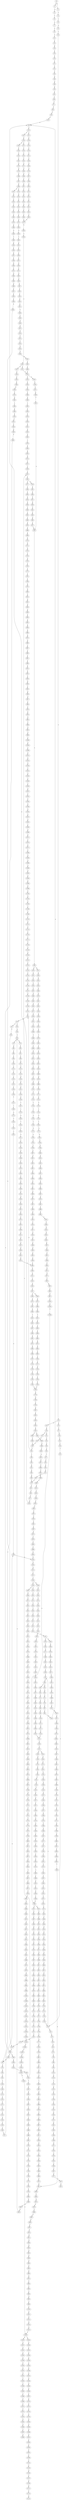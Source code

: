 strict digraph  {
	S0 -> S1 [ label = A ];
	S0 -> S2 [ label = G ];
	S1 -> S3 [ label = A ];
	S2 -> S4 [ label = T ];
	S3 -> S5 [ label = C ];
	S4 -> S6 [ label = C ];
	S5 -> S7 [ label = A ];
	S6 -> S8 [ label = A ];
	S7 -> S9 [ label = C ];
	S8 -> S10 [ label = C ];
	S9 -> S11 [ label = A ];
	S10 -> S12 [ label = C ];
	S11 -> S13 [ label = C ];
	S12 -> S14 [ label = C ];
	S12 -> S15 [ label = G ];
	S13 -> S16 [ label = G ];
	S14 -> S17 [ label = T ];
	S15 -> S18 [ label = A ];
	S16 -> S19 [ label = C ];
	S17 -> S20 [ label = G ];
	S18 -> S21 [ label = A ];
	S18 -> S22 [ label = G ];
	S19 -> S23 [ label = T ];
	S20 -> S24 [ label = T ];
	S21 -> S25 [ label = T ];
	S22 -> S26 [ label = T ];
	S23 -> S27 [ label = C ];
	S24 -> S28 [ label = C ];
	S25 -> S29 [ label = C ];
	S26 -> S30 [ label = C ];
	S27 -> S31 [ label = C ];
	S28 -> S32 [ label = C ];
	S29 -> S33 [ label = C ];
	S30 -> S34 [ label = C ];
	S31 -> S35 [ label = T ];
	S32 -> S36 [ label = T ];
	S33 -> S37 [ label = T ];
	S34 -> S38 [ label = A ];
	S34 -> S39 [ label = T ];
	S35 -> S40 [ label = A ];
	S36 -> S41 [ label = A ];
	S36 -> S42 [ label = T ];
	S37 -> S43 [ label = C ];
	S38 -> S44 [ label = G ];
	S39 -> S45 [ label = C ];
	S40 -> S46 [ label = G ];
	S41 -> S47 [ label = C ];
	S42 -> S48 [ label = G ];
	S43 -> S49 [ label = G ];
	S44 -> S50 [ label = T ];
	S44 -> S51 [ label = C ];
	S45 -> S52 [ label = G ];
	S46 -> S53 [ label = A ];
	S47 -> S54 [ label = T ];
	S48 -> S55 [ label = A ];
	S48 -> S56 [ label = T ];
	S49 -> S57 [ label = A ];
	S50 -> S58 [ label = A ];
	S51 -> S59 [ label = T ];
	S52 -> S60 [ label = A ];
	S53 -> S61 [ label = A ];
	S54 -> S62 [ label = A ];
	S55 -> S63 [ label = A ];
	S56 -> S64 [ label = A ];
	S57 -> S65 [ label = A ];
	S58 -> S66 [ label = G ];
	S59 -> S67 [ label = T ];
	S60 -> S68 [ label = A ];
	S61 -> S69 [ label = C ];
	S62 -> S70 [ label = C ];
	S63 -> S71 [ label = C ];
	S64 -> S72 [ label = G ];
	S65 -> S73 [ label = C ];
	S66 -> S74 [ label = G ];
	S66 -> S75 [ label = C ];
	S67 -> S76 [ label = C ];
	S68 -> S73 [ label = C ];
	S69 -> S77 [ label = T ];
	S70 -> S78 [ label = C ];
	S71 -> S79 [ label = T ];
	S72 -> S80 [ label = G ];
	S73 -> S81 [ label = T ];
	S74 -> S82 [ label = G ];
	S75 -> S83 [ label = T ];
	S76 -> S84 [ label = A ];
	S77 -> S85 [ label = T ];
	S78 -> S86 [ label = A ];
	S79 -> S87 [ label = T ];
	S80 -> S88 [ label = A ];
	S81 -> S89 [ label = T ];
	S82 -> S90 [ label = T ];
	S83 -> S91 [ label = C ];
	S84 -> S92 [ label = C ];
	S85 -> S93 [ label = C ];
	S86 -> S94 [ label = G ];
	S87 -> S95 [ label = C ];
	S88 -> S96 [ label = G ];
	S89 -> S97 [ label = C ];
	S90 -> S98 [ label = C ];
	S91 -> S99 [ label = C ];
	S92 -> S100 [ label = G ];
	S93 -> S101 [ label = A ];
	S94 -> S102 [ label = G ];
	S95 -> S103 [ label = A ];
	S96 -> S104 [ label = A ];
	S97 -> S105 [ label = A ];
	S98 -> S106 [ label = A ];
	S99 -> S107 [ label = A ];
	S100 -> S108 [ label = C ];
	S101 -> S109 [ label = A ];
	S102 -> S110 [ label = A ];
	S103 -> S109 [ label = A ];
	S104 -> S111 [ label = G ];
	S105 -> S109 [ label = A ];
	S106 -> S112 [ label = C ];
	S107 -> S113 [ label = C ];
	S108 -> S114 [ label = C ];
	S109 -> S115 [ label = C ];
	S110 -> S116 [ label = G ];
	S111 -> S117 [ label = G ];
	S112 -> S118 [ label = T ];
	S113 -> S119 [ label = C ];
	S114 -> S120 [ label = C ];
	S115 -> S121 [ label = C ];
	S115 -> S122 [ label = T ];
	S116 -> S123 [ label = A ];
	S117 -> S124 [ label = T ];
	S118 -> S125 [ label = C ];
	S119 -> S126 [ label = G ];
	S120 -> S127 [ label = T ];
	S121 -> S128 [ label = G ];
	S122 -> S129 [ label = G ];
	S123 -> S130 [ label = G ];
	S124 -> S131 [ label = C ];
	S125 -> S132 [ label = G ];
	S126 -> S133 [ label = G ];
	S127 -> S134 [ label = T ];
	S128 -> S135 [ label = G ];
	S129 -> S136 [ label = G ];
	S129 -> S137 [ label = C ];
	S130 -> S138 [ label = T ];
	S131 -> S139 [ label = C ];
	S132 -> S140 [ label = C ];
	S133 -> S141 [ label = A ];
	S134 -> S142 [ label = C ];
	S135 -> S143 [ label = C ];
	S136 -> S144 [ label = C ];
	S137 -> S145 [ label = C ];
	S138 -> S146 [ label = C ];
	S139 -> S147 [ label = C ];
	S140 -> S148 [ label = T ];
	S141 -> S149 [ label = C ];
	S142 -> S150 [ label = A ];
	S143 -> S151 [ label = C ];
	S144 -> S152 [ label = C ];
	S145 -> S153 [ label = C ];
	S146 -> S154 [ label = A ];
	S147 -> S155 [ label = A ];
	S147 -> S156 [ label = G ];
	S148 -> S157 [ label = T ];
	S149 -> S158 [ label = G ];
	S150 -> S159 [ label = T ];
	S151 -> S160 [ label = C ];
	S152 -> S161 [ label = C ];
	S153 -> S162 [ label = T ];
	S154 -> S163 [ label = G ];
	S155 -> S164 [ label = G ];
	S156 -> S165 [ label = G ];
	S157 -> S166 [ label = C ];
	S158 -> S167 [ label = T ];
	S159 -> S168 [ label = C ];
	S160 -> S169 [ label = A ];
	S161 -> S170 [ label = A ];
	S162 -> S171 [ label = A ];
	S163 -> S172 [ label = G ];
	S164 -> S173 [ label = A ];
	S165 -> S174 [ label = A ];
	S166 -> S175 [ label = A ];
	S167 -> S176 [ label = C ];
	S168 -> S177 [ label = C ];
	S169 -> S178 [ label = G ];
	S170 -> S179 [ label = G ];
	S171 -> S180 [ label = G ];
	S172 -> S181 [ label = A ];
	S173 -> S182 [ label = G ];
	S174 -> S183 [ label = G ];
	S175 -> S184 [ label = T ];
	S176 -> S185 [ label = G ];
	S177 -> S186 [ label = A ];
	S178 -> S187 [ label = T ];
	S179 -> S188 [ label = G ];
	S180 -> S189 [ label = G ];
	S181 -> S190 [ label = C ];
	S182 -> S191 [ label = C ];
	S183 -> S192 [ label = G ];
	S184 -> S193 [ label = C ];
	S185 -> S194 [ label = T ];
	S186 -> S195 [ label = G ];
	S187 -> S196 [ label = T ];
	S188 -> S197 [ label = T ];
	S189 -> S198 [ label = T ];
	S190 -> S199 [ label = C ];
	S191 -> S200 [ label = C ];
	S192 -> S201 [ label = C ];
	S193 -> S202 [ label = C ];
	S194 -> S203 [ label = G ];
	S195 -> S204 [ label = A ];
	S196 -> S205 [ label = G ];
	S197 -> S206 [ label = G ];
	S198 -> S207 [ label = G ];
	S199 -> S208 [ label = A ];
	S200 -> S209 [ label = A ];
	S201 -> S210 [ label = G ];
	S202 -> S186 [ label = A ];
	S203 -> S211 [ label = A ];
	S204 -> S212 [ label = A ];
	S205 -> S213 [ label = T ];
	S206 -> S214 [ label = C ];
	S206 -> S215 [ label = G ];
	S207 -> S216 [ label = T ];
	S208 -> S217 [ label = G ];
	S209 -> S218 [ label = C ];
	S210 -> S219 [ label = T ];
	S211 -> S220 [ label = C ];
	S212 -> S221 [ label = C ];
	S213 -> S222 [ label = G ];
	S214 -> S223 [ label = G ];
	S215 -> S224 [ label = G ];
	S216 -> S225 [ label = G ];
	S217 -> S226 [ label = T ];
	S218 -> S227 [ label = G ];
	S219 -> S228 [ label = G ];
	S220 -> S229 [ label = C ];
	S221 -> S230 [ label = C ];
	S222 -> S231 [ label = C ];
	S223 -> S232 [ label = C ];
	S224 -> S233 [ label = C ];
	S225 -> S234 [ label = C ];
	S226 -> S235 [ label = C ];
	S227 -> S236 [ label = G ];
	S228 -> S237 [ label = G ];
	S229 -> S238 [ label = G ];
	S230 -> S239 [ label = A ];
	S230 -> S240 [ label = G ];
	S231 -> S241 [ label = G ];
	S232 -> S242 [ label = G ];
	S233 -> S243 [ label = T ];
	S234 -> S244 [ label = G ];
	S235 -> S245 [ label = T ];
	S236 -> S246 [ label = T ];
	S237 -> S247 [ label = T ];
	S238 -> S248 [ label = G ];
	S239 -> S249 [ label = G ];
	S239 -> S250 [ label = C ];
	S240 -> S251 [ label = G ];
	S241 -> S252 [ label = T ];
	S242 -> S253 [ label = T ];
	S243 -> S254 [ label = T ];
	S244 -> S255 [ label = T ];
	S245 -> S256 [ label = C ];
	S246 -> S257 [ label = T ];
	S247 -> S258 [ label = A ];
	S248 -> S259 [ label = T ];
	S249 -> S260 [ label = A ];
	S250 -> S261 [ label = C ];
	S251 -> S262 [ label = A ];
	S252 -> S263 [ label = C ];
	S253 -> S264 [ label = C ];
	S254 -> S265 [ label = C ];
	S255 -> S266 [ label = C ];
	S256 -> S267 [ label = T ];
	S257 -> S268 [ label = A ];
	S258 -> S269 [ label = T ];
	S259 -> S270 [ label = C ];
	S260 -> S271 [ label = C ];
	S261 -> S272 [ label = A ];
	S262 -> S273 [ label = C ];
	S263 -> S274 [ label = G ];
	S264 -> S275 [ label = G ];
	S265 -> S276 [ label = G ];
	S266 -> S274 [ label = G ];
	S267 -> S277 [ label = G ];
	S268 -> S278 [ label = C ];
	S269 -> S279 [ label = G ];
	S270 -> S280 [ label = G ];
	S271 -> S281 [ label = T ];
	S272 -> S282 [ label = C ];
	S273 -> S283 [ label = G ];
	S274 -> S284 [ label = A ];
	S275 -> S285 [ label = T ];
	S276 -> S286 [ label = A ];
	S277 -> S287 [ label = T ];
	S278 -> S288 [ label = T ];
	S279 -> S289 [ label = A ];
	S280 -> S290 [ label = C ];
	S281 -> S291 [ label = C ];
	S282 -> S292 [ label = C ];
	S283 -> S293 [ label = C ];
	S284 -> S294 [ label = A ];
	S285 -> S295 [ label = G ];
	S286 -> S296 [ label = A ];
	S287 -> S297 [ label = A ];
	S288 -> S298 [ label = G ];
	S289 -> S299 [ label = G ];
	S290 -> S300 [ label = G ];
	S291 -> S301 [ label = C ];
	S292 -> S302 [ label = C ];
	S293 -> S303 [ label = C ];
	S294 -> S304 [ label = C ];
	S295 -> S305 [ label = C ];
	S296 -> S306 [ label = C ];
	S298 -> S307 [ label = C ];
	S299 -> S308 [ label = C ];
	S300 -> S309 [ label = T ];
	S301 -> S310 [ label = C ];
	S302 -> S311 [ label = C ];
	S303 -> S312 [ label = C ];
	S304 -> S313 [ label = C ];
	S304 -> S314 [ label = A ];
	S305 -> S315 [ label = A ];
	S306 -> S316 [ label = A ];
	S307 -> S317 [ label = A ];
	S308 -> S318 [ label = G ];
	S309 -> S319 [ label = A ];
	S310 -> S320 [ label = A ];
	S311 -> S321 [ label = T ];
	S312 -> S322 [ label = A ];
	S313 -> S323 [ label = T ];
	S314 -> S324 [ label = C ];
	S315 -> S325 [ label = T ];
	S316 -> S326 [ label = C ];
	S317 -> S327 [ label = G ];
	S318 -> S328 [ label = G ];
	S319 -> S329 [ label = G ];
	S320 -> S330 [ label = T ];
	S321 -> S331 [ label = T ];
	S322 -> S332 [ label = T ];
	S323 -> S333 [ label = T ];
	S323 -> S334 [ label = G ];
	S324 -> S335 [ label = C ];
	S325 -> S336 [ label = C ];
	S326 -> S337 [ label = G ];
	S327 -> S338 [ label = A ];
	S328 -> S339 [ label = T ];
	S329 -> S340 [ label = C ];
	S330 -> S341 [ label = C ];
	S331 -> S342 [ label = C ];
	S332 -> S343 [ label = C ];
	S333 -> S344 [ label = C ];
	S334 -> S345 [ label = T ];
	S335 -> S346 [ label = C ];
	S336 -> S347 [ label = C ];
	S337 -> S348 [ label = C ];
	S338 -> S349 [ label = C ];
	S339 -> S350 [ label = C ];
	S340 -> S351 [ label = C ];
	S341 -> S352 [ label = T ];
	S342 -> S353 [ label = C ];
	S342 -> S354 [ label = G ];
	S343 -> S355 [ label = G ];
	S344 -> S356 [ label = G ];
	S345 -> S357 [ label = C ];
	S346 -> S358 [ label = G ];
	S347 -> S359 [ label = G ];
	S348 -> S360 [ label = G ];
	S349 -> S361 [ label = G ];
	S350 -> S362 [ label = G ];
	S351 -> S363 [ label = G ];
	S352 -> S364 [ label = G ];
	S353 -> S365 [ label = T ];
	S354 -> S366 [ label = A ];
	S355 -> S367 [ label = T ];
	S356 -> S368 [ label = T ];
	S357 -> S369 [ label = G ];
	S358 -> S370 [ label = T ];
	S359 -> S371 [ label = C ];
	S360 -> S372 [ label = C ];
	S361 -> S373 [ label = G ];
	S362 -> S374 [ label = C ];
	S363 -> S375 [ label = C ];
	S364 -> S376 [ label = C ];
	S365 -> S377 [ label = G ];
	S366 -> S378 [ label = T ];
	S367 -> S379 [ label = C ];
	S368 -> S380 [ label = A ];
	S369 -> S381 [ label = C ];
	S370 -> S382 [ label = A ];
	S371 -> S383 [ label = A ];
	S372 -> S384 [ label = A ];
	S373 -> S385 [ label = A ];
	S374 -> S386 [ label = A ];
	S375 -> S387 [ label = T ];
	S376 -> S388 [ label = C ];
	S377 -> S389 [ label = T ];
	S378 -> S390 [ label = C ];
	S379 -> S391 [ label = C ];
	S380 -> S392 [ label = C ];
	S381 -> S393 [ label = G ];
	S382 -> S394 [ label = C ];
	S383 -> S395 [ label = C ];
	S384 -> S396 [ label = C ];
	S385 -> S397 [ label = C ];
	S386 -> S398 [ label = C ];
	S387 -> S399 [ label = G ];
	S388 -> S400 [ label = A ];
	S389 -> S401 [ label = C ];
	S390 -> S402 [ label = G ];
	S391 -> S403 [ label = T ];
	S392 -> S404 [ label = T ];
	S393 -> S405 [ label = C ];
	S394 -> S406 [ label = G ];
	S395 -> S407 [ label = G ];
	S396 -> S408 [ label = G ];
	S397 -> S409 [ label = A ];
	S398 -> S410 [ label = G ];
	S399 -> S411 [ label = G ];
	S400 -> S412 [ label = G ];
	S401 -> S413 [ label = C ];
	S402 -> S414 [ label = T ];
	S403 -> S415 [ label = C ];
	S404 -> S416 [ label = T ];
	S405 -> S417 [ label = G ];
	S405 -> S418 [ label = A ];
	S406 -> S419 [ label = T ];
	S407 -> S420 [ label = T ];
	S408 -> S421 [ label = T ];
	S409 -> S422 [ label = C ];
	S410 -> S423 [ label = C ];
	S411 -> S424 [ label = A ];
	S412 -> S425 [ label = T ];
	S413 -> S426 [ label = T ];
	S414 -> S427 [ label = T ];
	S415 -> S428 [ label = T ];
	S416 -> S429 [ label = C ];
	S417 -> S430 [ label = A ];
	S418 -> S431 [ label = A ];
	S419 -> S432 [ label = C ];
	S420 -> S433 [ label = C ];
	S421 -> S434 [ label = C ];
	S422 -> S435 [ label = A ];
	S423 -> S436 [ label = G ];
	S424 -> S437 [ label = A ];
	S425 -> S438 [ label = C ];
	S426 -> S42 [ label = T ];
	S427 -> S439 [ label = T ];
	S428 -> S440 [ label = T ];
	S429 -> S441 [ label = A ];
	S430 -> S442 [ label = G ];
	S431 -> S443 [ label = C ];
	S432 -> S444 [ label = C ];
	S433 -> S445 [ label = G ];
	S434 -> S446 [ label = C ];
	S435 -> S447 [ label = C ];
	S436 -> S448 [ label = C ];
	S437 -> S449 [ label = G ];
	S438 -> S450 [ label = G ];
	S439 -> S451 [ label = G ];
	S440 -> S452 [ label = C ];
	S441 -> S453 [ label = A ];
	S442 -> S454 [ label = C ];
	S443 -> S455 [ label = C ];
	S444 -> S456 [ label = A ];
	S445 -> S457 [ label = A ];
	S446 -> S458 [ label = A ];
	S447 -> S459 [ label = C ];
	S448 -> S460 [ label = G ];
	S449 -> S461 [ label = A ];
	S450 -> S462 [ label = T ];
	S451 -> S463 [ label = T ];
	S452 -> S464 [ label = T ];
	S453 -> S465 [ label = G ];
	S454 -> S466 [ label = A ];
	S455 -> S467 [ label = C ];
	S456 -> S468 [ label = G ];
	S457 -> S469 [ label = G ];
	S458 -> S470 [ label = G ];
	S459 -> S471 [ label = T ];
	S460 -> S472 [ label = C ];
	S460 -> S473 [ label = G ];
	S461 -> S474 [ label = A ];
	S462 -> S475 [ label = A ];
	S463 -> S476 [ label = A ];
	S464 -> S477 [ label = C ];
	S465 -> S478 [ label = C ];
	S466 -> S479 [ label = G ];
	S467 -> S480 [ label = G ];
	S468 -> S481 [ label = C ];
	S469 -> S482 [ label = C ];
	S470 -> S481 [ label = C ];
	S471 -> S483 [ label = C ];
	S472 -> S484 [ label = G ];
	S473 -> S485 [ label = C ];
	S474 -> S486 [ label = C ];
	S475 -> S487 [ label = A ];
	S476 -> S488 [ label = G ];
	S477 -> S489 [ label = G ];
	S478 -> S490 [ label = G ];
	S479 -> S491 [ label = T ];
	S480 -> S492 [ label = T ];
	S481 -> S493 [ label = T ];
	S481 -> S494 [ label = G ];
	S482 -> S495 [ label = G ];
	S483 -> S496 [ label = T ];
	S484 -> S497 [ label = T ];
	S485 -> S498 [ label = T ];
	S486 -> S499 [ label = G ];
	S487 -> S500 [ label = G ];
	S488 -> S501 [ label = G ];
	S489 -> S502 [ label = G ];
	S490 -> S503 [ label = A ];
	S491 -> S504 [ label = G ];
	S492 -> S505 [ label = A ];
	S493 -> S67 [ label = T ];
	S494 -> S506 [ label = A ];
	S495 -> S507 [ label = A ];
	S496 -> S508 [ label = A ];
	S497 -> S509 [ label = C ];
	S498 -> S510 [ label = G ];
	S499 -> S511 [ label = G ];
	S500 -> S512 [ label = A ];
	S501 -> S513 [ label = A ];
	S502 -> S514 [ label = A ];
	S503 -> S515 [ label = G ];
	S504 -> S516 [ label = C ];
	S505 -> S517 [ label = C ];
	S506 -> S518 [ label = G ];
	S507 -> S519 [ label = G ];
	S508 -> S520 [ label = G ];
	S509 -> S521 [ label = G ];
	S510 -> S522 [ label = G ];
	S511 -> S523 [ label = C ];
	S512 -> S524 [ label = C ];
	S513 -> S525 [ label = A ];
	S514 -> S526 [ label = G ];
	S515 -> S527 [ label = T ];
	S516 -> S528 [ label = A ];
	S517 -> S529 [ label = A ];
	S518 -> S530 [ label = T ];
	S519 -> S531 [ label = T ];
	S520 -> S532 [ label = A ];
	S521 -> S533 [ label = A ];
	S522 -> S534 [ label = A ];
	S523 -> S535 [ label = A ];
	S524 -> S536 [ label = G ];
	S525 -> S537 [ label = A ];
	S526 -> S538 [ label = A ];
	S527 -> S539 [ label = C ];
	S528 -> S540 [ label = A ];
	S529 -> S541 [ label = G ];
	S530 -> S542 [ label = C ];
	S531 -> S543 [ label = C ];
	S532 -> S544 [ label = A ];
	S533 -> S545 [ label = C ];
	S534 -> S546 [ label = A ];
	S535 -> S547 [ label = C ];
	S536 -> S548 [ label = G ];
	S537 -> S549 [ label = G ];
	S538 -> S550 [ label = G ];
	S539 -> S551 [ label = C ];
	S540 -> S552 [ label = C ];
	S541 -> S553 [ label = C ];
	S542 -> S551 [ label = C ];
	S542 -> S554 [ label = T ];
	S543 -> S555 [ label = G ];
	S544 -> S556 [ label = C ];
	S545 -> S557 [ label = G ];
	S546 -> S558 [ label = T ];
	S547 -> S559 [ label = C ];
	S547 -> S560 [ label = T ];
	S548 -> S561 [ label = C ];
	S549 -> S562 [ label = G ];
	S550 -> S563 [ label = G ];
	S551 -> S564 [ label = C ];
	S552 -> S565 [ label = A ];
	S553 -> S566 [ label = A ];
	S554 -> S567 [ label = C ];
	S555 -> S568 [ label = A ];
	S556 -> S569 [ label = G ];
	S557 -> S570 [ label = C ];
	S558 -> S571 [ label = G ];
	S559 -> S572 [ label = G ];
	S560 -> S573 [ label = G ];
	S561 -> S574 [ label = T ];
	S562 -> S575 [ label = T ];
	S563 -> S576 [ label = T ];
	S564 -> S577 [ label = T ];
	S564 -> S578 [ label = G ];
	S565 -> S579 [ label = G ];
	S566 -> S580 [ label = G ];
	S567 -> S581 [ label = G ];
	S568 -> S582 [ label = A ];
	S569 -> S583 [ label = A ];
	S570 -> S584 [ label = G ];
	S571 -> S585 [ label = G ];
	S572 -> S586 [ label = G ];
	S573 -> S587 [ label = G ];
	S574 -> S588 [ label = C ];
	S575 -> S589 [ label = C ];
	S576 -> S131 [ label = C ];
	S577 -> S590 [ label = C ];
	S578 -> S591 [ label = C ];
	S579 -> S592 [ label = C ];
	S580 -> S593 [ label = G ];
	S581 -> S594 [ label = T ];
	S582 -> S595 [ label = C ];
	S583 -> S596 [ label = G ];
	S584 -> S597 [ label = C ];
	S585 -> S598 [ label = G ];
	S586 -> S599 [ label = G ];
	S587 -> S600 [ label = G ];
	S588 -> S601 [ label = T ];
	S589 -> S602 [ label = C ];
	S590 -> S603 [ label = C ];
	S591 -> S604 [ label = C ];
	S592 -> S605 [ label = T ];
	S593 -> S606 [ label = T ];
	S594 -> S607 [ label = C ];
	S595 -> S608 [ label = C ];
	S596 -> S609 [ label = G ];
	S597 -> S610 [ label = C ];
	S598 -> S611 [ label = G ];
	S599 -> S612 [ label = A ];
	S600 -> S613 [ label = A ];
	S601 -> S614 [ label = C ];
	S602 -> S615 [ label = C ];
	S603 -> S616 [ label = G ];
	S604 -> S617 [ label = T ];
	S605 -> S618 [ label = A ];
	S606 -> S619 [ label = G ];
	S607 -> S620 [ label = T ];
	S608 -> S323 [ label = T ];
	S609 -> S621 [ label = T ];
	S610 -> S622 [ label = T ];
	S611 -> S623 [ label = T ];
	S612 -> S624 [ label = A ];
	S613 -> S625 [ label = A ];
	S614 -> S626 [ label = G ];
	S615 -> S627 [ label = G ];
	S616 -> S628 [ label = G ];
	S617 -> S629 [ label = G ];
	S618 -> S630 [ label = C ];
	S619 -> S631 [ label = C ];
	S620 -> S632 [ label = G ];
	S621 -> S633 [ label = G ];
	S622 -> S634 [ label = C ];
	S623 -> S635 [ label = C ];
	S624 -> S636 [ label = T ];
	S625 -> S637 [ label = C ];
	S626 -> S638 [ label = A ];
	S627 -> S639 [ label = A ];
	S628 -> S640 [ label = T ];
	S629 -> S641 [ label = T ];
	S630 -> S642 [ label = G ];
	S631 -> S643 [ label = A ];
	S632 -> S644 [ label = T ];
	S633 -> S645 [ label = T ];
	S634 -> S646 [ label = G ];
	S635 -> S647 [ label = C ];
	S636 -> S648 [ label = T ];
	S637 -> S649 [ label = T ];
	S638 -> S650 [ label = A ];
	S639 -> S651 [ label = A ];
	S640 -> S652 [ label = C ];
	S641 -> S653 [ label = C ];
	S642 -> S654 [ label = A ];
	S643 -> S655 [ label = C ];
	S644 -> S656 [ label = T ];
	S645 -> S657 [ label = C ];
	S646 -> S658 [ label = G ];
	S647 -> S659 [ label = G ];
	S648 -> S660 [ label = G ];
	S649 -> S661 [ label = G ];
	S650 -> S662 [ label = G ];
	S651 -> S663 [ label = G ];
	S652 -> S664 [ label = T ];
	S653 -> S665 [ label = G ];
	S654 -> S666 [ label = G ];
	S655 -> S667 [ label = G ];
	S656 -> S668 [ label = C ];
	S657 -> S669 [ label = C ];
	S658 -> S670 [ label = G ];
	S659 -> S671 [ label = C ];
	S660 -> S672 [ label = A ];
	S661 -> S673 [ label = G ];
	S662 -> S674 [ label = T ];
	S663 -> S675 [ label = T ];
	S664 -> S676 [ label = G ];
	S665 -> S677 [ label = C ];
	S666 -> S678 [ label = A ];
	S667 -> S679 [ label = C ];
	S668 -> S680 [ label = C ];
	S669 -> S681 [ label = C ];
	S670 -> S682 [ label = C ];
	S671 -> S683 [ label = C ];
	S672 -> S684 [ label = A ];
	S673 -> S685 [ label = A ];
	S674 -> S686 [ label = C ];
	S675 -> S687 [ label = C ];
	S676 -> S688 [ label = G ];
	S677 -> S393 [ label = G ];
	S678 -> S689 [ label = A ];
	S679 -> S690 [ label = G ];
	S680 -> S691 [ label = G ];
	S681 -> S692 [ label = T ];
	S682 -> S693 [ label = T ];
	S683 -> S694 [ label = G ];
	S684 -> S695 [ label = C ];
	S685 -> S696 [ label = C ];
	S686 -> S697 [ label = G ];
	S687 -> S698 [ label = G ];
	S688 -> S699 [ label = A ];
	S689 -> S700 [ label = C ];
	S690 -> S701 [ label = G ];
	S691 -> S702 [ label = T ];
	S692 -> S703 [ label = G ];
	S693 -> S704 [ label = C ];
	S694 -> S705 [ label = G ];
	S695 -> S706 [ label = C ];
	S696 -> S707 [ label = C ];
	S697 -> S708 [ label = C ];
	S698 -> S709 [ label = A ];
	S699 -> S710 [ label = G ];
	S700 -> S711 [ label = T ];
	S701 -> S712 [ label = T ];
	S702 -> S713 [ label = G ];
	S703 -> S714 [ label = T ];
	S704 -> S715 [ label = A ];
	S705 -> S716 [ label = A ];
	S706 -> S717 [ label = C ];
	S707 -> S718 [ label = C ];
	S708 -> S719 [ label = G ];
	S709 -> S720 [ label = G ];
	S710 -> S721 [ label = G ];
	S711 -> S722 [ label = G ];
	S712 -> S723 [ label = G ];
	S713 -> S724 [ label = G ];
	S714 -> S725 [ label = C ];
	S715 -> S726 [ label = C ];
	S716 -> S727 [ label = A ];
	S717 -> S728 [ label = G ];
	S718 -> S729 [ label = G ];
	S719 -> S730 [ label = G ];
	S720 -> S731 [ label = G ];
	S721 -> S732 [ label = G ];
	S722 -> S733 [ label = G ];
	S723 -> S734 [ label = C ];
	S724 -> S735 [ label = C ];
	S725 -> S736 [ label = C ];
	S726 -> S737 [ label = G ];
	S727 -> S738 [ label = C ];
	S728 -> S739 [ label = T ];
	S729 -> S740 [ label = T ];
	S730 -> S741 [ label = C ];
	S731 -> S742 [ label = T ];
	S732 -> S743 [ label = T ];
	S733 -> S744 [ label = C ];
	S734 -> S745 [ label = C ];
	S735 -> S746 [ label = C ];
	S736 -> S36 [ label = T ];
	S737 -> S747 [ label = T ];
	S738 -> S748 [ label = T ];
	S739 -> S749 [ label = C ];
	S740 -> S750 [ label = C ];
	S741 -> S751 [ label = T ];
	S742 -> S752 [ label = A ];
	S743 -> S753 [ label = G ];
	S744 -> S754 [ label = G ];
	S745 -> S755 [ label = G ];
	S746 -> S756 [ label = C ];
	S747 -> S757 [ label = C ];
	S748 -> S758 [ label = G ];
	S749 -> S759 [ label = T ];
	S750 -> S760 [ label = T ];
	S751 -> S761 [ label = A ];
	S752 -> S762 [ label = T ];
	S753 -> S763 [ label = T ];
	S754 -> S764 [ label = C ];
	S755 -> S765 [ label = C ];
	S756 -> S766 [ label = G ];
	S757 -> S767 [ label = C ];
	S758 -> S768 [ label = C ];
	S759 -> S769 [ label = C ];
	S760 -> S769 [ label = C ];
	S761 -> S770 [ label = T ];
	S762 -> S771 [ label = A ];
	S763 -> S772 [ label = T ];
	S764 -> S773 [ label = A ];
	S765 -> S774 [ label = A ];
	S766 -> S775 [ label = T ];
	S767 -> S776 [ label = A ];
	S768 -> S777 [ label = A ];
	S769 -> S778 [ label = G ];
	S770 -> S779 [ label = A ];
	S771 -> S780 [ label = A ];
	S772 -> S781 [ label = C ];
	S773 -> S782 [ label = G ];
	S774 -> S783 [ label = A ];
	S775 -> S784 [ label = C ];
	S776 -> S470 [ label = G ];
	S777 -> S785 [ label = A ];
	S778 -> S786 [ label = G ];
	S779 -> S787 [ label = G ];
	S780 -> S788 [ label = G ];
	S781 -> S789 [ label = C ];
	S782 -> S790 [ label = C ];
	S783 -> S791 [ label = C ];
	S784 -> S792 [ label = C ];
	S785 -> S793 [ label = C ];
	S786 -> S794 [ label = C ];
	S787 -> S795 [ label = T ];
	S788 -> S796 [ label = T ];
	S789 -> S797 [ label = A ];
	S790 -> S798 [ label = G ];
	S791 -> S799 [ label = C ];
	S792 -> S800 [ label = A ];
	S793 -> S801 [ label = C ];
	S794 -> S802 [ label = A ];
	S795 -> S803 [ label = A ];
	S796 -> S804 [ label = C ];
	S797 -> S805 [ label = G ];
	S798 -> S806 [ label = G ];
	S799 -> S807 [ label = A ];
	S800 -> S808 [ label = G ];
	S801 -> S809 [ label = A ];
	S802 -> S810 [ label = C ];
	S803 -> S811 [ label = G ];
	S804 -> S812 [ label = G ];
	S805 -> S813 [ label = C ];
	S806 -> S814 [ label = G ];
	S807 -> S815 [ label = G ];
	S808 -> S816 [ label = T ];
	S809 -> S817 [ label = G ];
	S810 -> S818 [ label = C ];
	S811 -> S819 [ label = C ];
	S812 -> S820 [ label = T ];
	S813 -> S821 [ label = A ];
	S814 -> S822 [ label = T ];
	S815 -> S823 [ label = T ];
	S816 -> S824 [ label = A ];
	S817 -> S825 [ label = A ];
	S818 -> S826 [ label = G ];
	S819 -> S827 [ label = C ];
	S820 -> S828 [ label = G ];
	S821 -> S829 [ label = G ];
	S822 -> S830 [ label = G ];
	S823 -> S831 [ label = C ];
	S824 -> S66 [ label = G ];
	S825 -> S832 [ label = A ];
	S826 -> S833 [ label = A ];
	S827 -> S834 [ label = G ];
	S828 -> S835 [ label = G ];
	S829 -> S836 [ label = A ];
	S830 -> S837 [ label = C ];
	S831 -> S838 [ label = G ];
	S832 -> S839 [ label = C ];
	S833 -> S840 [ label = G ];
	S833 -> S841 [ label = A ];
	S834 -> S842 [ label = A ];
	S835 -> S843 [ label = T ];
	S836 -> S844 [ label = T ];
	S837 -> S845 [ label = C ];
	S838 -> S846 [ label = C ];
	S839 -> S847 [ label = A ];
	S840 -> S848 [ label = T ];
	S841 -> S849 [ label = T ];
	S842 -> S850 [ label = A ];
	S843 -> S851 [ label = A ];
	S844 -> S852 [ label = A ];
	S845 -> S853 [ label = G ];
	S846 -> S854 [ label = G ];
	S847 -> S855 [ label = G ];
	S848 -> S30 [ label = C ];
	S849 -> S856 [ label = G ];
	S850 -> S857 [ label = A ];
	S851 -> S858 [ label = C ];
	S852 -> S859 [ label = A ];
	S853 -> S860 [ label = C ];
	S854 -> S861 [ label = C ];
	S855 -> S862 [ label = C ];
	S856 -> S863 [ label = T ];
	S857 -> S864 [ label = C ];
	S858 -> S865 [ label = C ];
	S859 -> S866 [ label = A ];
	S860 -> S867 [ label = C ];
	S861 -> S868 [ label = A ];
	S862 -> S869 [ label = C ];
	S863 -> S870 [ label = A ];
	S864 -> S871 [ label = C ];
	S865 -> S872 [ label = G ];
	S866 -> S873 [ label = A ];
	S867 -> S874 [ label = G ];
	S868 -> S875 [ label = G ];
	S869 -> S876 [ label = G ];
	S870 -> S877 [ label = G ];
	S871 -> S878 [ label = C ];
	S872 -> S879 [ label = G ];
	S873 -> S880 [ label = A ];
	S874 -> S881 [ label = G ];
	S875 -> S882 [ label = C ];
	S876 -> S883 [ label = T ];
	S877 -> S884 [ label = T ];
	S878 -> S885 [ label = C ];
	S879 -> S886 [ label = T ];
	S880 -> S887 [ label = C ];
	S881 -> S888 [ label = T ];
	S882 -> S889 [ label = C ];
	S883 -> S890 [ label = C ];
	S884 -> S891 [ label = T ];
	S885 -> S892 [ label = G ];
	S886 -> S893 [ label = G ];
	S887 -> S894 [ label = T ];
	S888 -> S895 [ label = G ];
	S889 -> S896 [ label = G ];
	S890 -> S897 [ label = C ];
	S891 -> S898 [ label = T ];
	S892 -> S899 [ label = A ];
	S893 -> S900 [ label = G ];
	S894 -> S901 [ label = T ];
	S895 -> S902 [ label = G ];
	S896 -> S903 [ label = G ];
	S897 -> S904 [ label = T ];
	S898 -> S905 [ label = C ];
	S899 -> S906 [ label = C ];
	S900 -> S907 [ label = T ];
	S901 -> S908 [ label = T ];
	S902 -> S909 [ label = T ];
	S903 -> S910 [ label = T ];
	S904 -> S911 [ label = C ];
	S905 -> S912 [ label = A ];
	S906 -> S913 [ label = T ];
	S907 -> S914 [ label = T ];
	S908 -> S915 [ label = G ];
	S909 -> S916 [ label = G ];
	S910 -> S917 [ label = G ];
	S911 -> S918 [ label = T ];
	S912 -> S919 [ label = C ];
	S913 -> S920 [ label = A ];
	S914 -> S921 [ label = A ];
	S915 -> S922 [ label = C ];
	S916 -> S923 [ label = G ];
	S917 -> S924 [ label = G ];
	S918 -> S925 [ label = G ];
	S919 -> S926 [ label = T ];
	S920 -> S927 [ label = G ];
	S921 -> S928 [ label = G ];
	S922 -> S929 [ label = C ];
	S923 -> S930 [ label = A ];
	S924 -> S931 [ label = A ];
	S925 -> S932 [ label = T ];
	S926 -> S933 [ label = C ];
	S927 -> S934 [ label = A ];
	S928 -> S935 [ label = A ];
	S929 -> S936 [ label = G ];
	S930 -> S937 [ label = A ];
	S931 -> S938 [ label = A ];
	S932 -> S939 [ label = C ];
	S933 -> S940 [ label = C ];
	S934 -> S941 [ label = A ];
	S935 -> S942 [ label = A ];
	S936 -> S943 [ label = T ];
	S937 -> S944 [ label = C ];
	S938 -> S945 [ label = G ];
	S939 -> S946 [ label = G ];
	S940 -> S947 [ label = T ];
	S941 -> S948 [ label = T ];
	S942 -> S949 [ label = G ];
	S943 -> S950 [ label = A ];
	S944 -> S951 [ label = C ];
	S945 -> S952 [ label = A ];
	S946 -> S953 [ label = T ];
	S947 -> S954 [ label = T ];
	S948 -> S955 [ label = C ];
	S949 -> S956 [ label = G ];
	S950 -> S957 [ label = G ];
	S951 -> S958 [ label = T ];
	S952 -> S959 [ label = A ];
	S953 -> S960 [ label = G ];
	S954 -> S961 [ label = T ];
	S955 -> S962 [ label = G ];
	S956 -> S963 [ label = G ];
	S957 -> S964 [ label = C ];
	S958 -> S965 [ label = C ];
	S959 -> S486 [ label = C ];
	S960 -> S966 [ label = G ];
	S961 -> S967 [ label = C ];
	S962 -> S968 [ label = G ];
	S963 -> S969 [ label = G ];
	S964 -> S970 [ label = C ];
	S965 -> S971 [ label = G ];
	S966 -> S972 [ label = T ];
	S967 -> S973 [ label = A ];
	S968 -> S974 [ label = G ];
	S969 -> S975 [ label = G ];
	S970 -> S976 [ label = G ];
	S971 -> S977 [ label = G ];
	S972 -> S851 [ label = A ];
	S973 -> S978 [ label = T ];
	S974 -> S979 [ label = T ];
	S975 -> S980 [ label = T ];
	S976 -> S981 [ label = G ];
	S977 -> S982 [ label = C ];
	S978 -> S983 [ label = C ];
	S979 -> S984 [ label = A ];
	S980 -> S985 [ label = C ];
	S981 -> S986 [ label = T ];
	S982 -> S987 [ label = A ];
	S983 -> S988 [ label = C ];
	S984 -> S989 [ label = T ];
	S985 -> S990 [ label = C ];
	S986 -> S991 [ label = G ];
	S987 -> S992 [ label = C ];
	S988 -> S993 [ label = A ];
	S989 -> S994 [ label = C ];
	S990 -> S995 [ label = G ];
	S991 -> S996 [ label = A ];
	S992 -> S997 [ label = G ];
	S993 -> S195 [ label = G ];
	S994 -> S998 [ label = C ];
	S995 -> S999 [ label = T ];
	S996 -> S1000 [ label = C ];
	S997 -> S1001 [ label = C ];
	S998 -> S1002 [ label = C ];
	S999 -> S1003 [ label = C ];
	S1000 -> S1004 [ label = G ];
	S1001 -> S1005 [ label = G ];
	S1002 -> S1006 [ label = G ];
	S1003 -> S1007 [ label = G ];
	S1004 -> S1008 [ label = T ];
	S1005 -> S1009 [ label = C ];
	S1006 -> S1010 [ label = A ];
	S1007 -> S1011 [ label = G ];
	S1008 -> S1012 [ label = G ];
	S1009 -> S460 [ label = G ];
	S1010 -> S1013 [ label = A ];
	S1011 -> S1014 [ label = A ];
	S1012 -> S1015 [ label = G ];
	S1013 -> S1016 [ label = A ];
	S1014 -> S1017 [ label = A ];
	S1015 -> S1018 [ label = G ];
	S1016 -> S1019 [ label = G ];
	S1017 -> S1020 [ label = C ];
	S1018 -> S1021 [ label = T ];
	S1019 -> S1022 [ label = T ];
	S1020 -> S1023 [ label = A ];
	S1020 -> S1024 [ label = T ];
	S1021 -> S1025 [ label = A ];
	S1022 -> S1026 [ label = G ];
	S1023 -> S1027 [ label = G ];
	S1024 -> S1028 [ label = A ];
	S1025 -> S1029 [ label = C ];
	S1026 -> S1030 [ label = T ];
	S1027 -> S1031 [ label = G ];
	S1028 -> S1032 [ label = C ];
	S1029 -> S1033 [ label = T ];
	S1030 -> S1034 [ label = C ];
	S1031 -> S1035 [ label = A ];
	S1032 -> S1036 [ label = A ];
	S1033 -> S1037 [ label = A ];
	S1034 -> S1038 [ label = G ];
	S1035 -> S1039 [ label = A ];
	S1036 -> S1040 [ label = A ];
	S1037 -> S1041 [ label = T ];
	S1038 -> S1042 [ label = T ];
	S1039 -> S1043 [ label = T ];
	S1040 -> S1044 [ label = C ];
	S1041 -> S1045 [ label = T ];
	S1042 -> S1046 [ label = C ];
	S1043 -> S1047 [ label = A ];
	S1044 -> S1048 [ label = G ];
	S1045 -> S1049 [ label = G ];
	S1046 -> S1050 [ label = G ];
	S1047 -> S1051 [ label = G ];
	S1048 -> S1052 [ label = A ];
	S1049 -> S1053 [ label = G ];
	S1050 -> S1054 [ label = G ];
	S1051 -> S1055 [ label = T ];
	S1052 -> S1056 [ label = A ];
	S1053 -> S1057 [ label = A ];
	S1054 -> S1058 [ label = A ];
	S1055 -> S1059 [ label = C ];
	S1056 -> S1060 [ label = A ];
	S1057 -> S1061 [ label = A ];
	S1058 -> S1062 [ label = A ];
	S1059 -> S1063 [ label = T ];
	S1060 -> S1064 [ label = A ];
	S1061 -> S1065 [ label = C ];
	S1062 -> S1020 [ label = C ];
	S1063 -> S1066 [ label = C ];
	S1064 -> S1067 [ label = C ];
	S1065 -> S1068 [ label = G ];
	S1066 -> S1069 [ label = T ];
	S1067 -> S1070 [ label = A ];
	S1068 -> S1071 [ label = G ];
	S1069 -> S1072 [ label = C ];
	S1070 -> S1073 [ label = G ];
	S1071 -> S1074 [ label = T ];
	S1072 -> S1075 [ label = T ];
	S1073 -> S1076 [ label = A ];
	S1074 -> S1077 [ label = A ];
	S1075 -> S1078 [ label = G ];
	S1076 -> S1079 [ label = A ];
	S1077 -> S1080 [ label = C ];
	S1078 -> S1081 [ label = A ];
	S1079 -> S1082 [ label = G ];
	S1080 -> S1083 [ label = G ];
	S1081 -> S1084 [ label = G ];
	S1082 -> S1085 [ label = G ];
	S1083 -> S1086 [ label = A ];
	S1084 -> S1087 [ label = T ];
	S1085 -> S1088 [ label = G ];
	S1086 -> S1089 [ label = A ];
	S1087 -> S1090 [ label = A ];
	S1088 -> S1091 [ label = G ];
	S1089 -> S1092 [ label = G ];
	S1091 -> S1093 [ label = T ];
	S1092 -> S1094 [ label = A ];
	S1093 -> S1095 [ label = C ];
	S1094 -> S1096 [ label = A ];
	S1095 -> S1097 [ label = T ];
	S1096 -> S1098 [ label = G ];
	S1097 -> S1099 [ label = C ];
	S1098 -> S1100 [ label = T ];
	S1099 -> S1101 [ label = T ];
	S1100 -> S1102 [ label = G ];
	S1101 -> S1103 [ label = C ];
	S1102 -> S1104 [ label = T ];
	S1103 -> S1105 [ label = G ];
	S1104 -> S1106 [ label = C ];
	S1105 -> S1107 [ label = T ];
	S1106 -> S1108 [ label = C ];
	S1107 -> S1109 [ label = G ];
	S1108 -> S1110 [ label = T ];
	S1109 -> S1111 [ label = G ];
	S1110 -> S1112 [ label = G ];
	S1111 -> S1113 [ label = T ];
	S1112 -> S1114 [ label = G ];
	S1113 -> S1115 [ label = A ];
	S1114 -> S1116 [ label = C ];
	S1116 -> S1117 [ label = C ];
	S1117 -> S1118 [ label = T ];
	S1118 -> S1119 [ label = G ];
	S1119 -> S1120 [ label = G ];
	S1120 -> S1121 [ label = G ];
	S1121 -> S1122 [ label = T ];
	S1122 -> S1123 [ label = C ];
	S1123 -> S1124 [ label = C ];
	S1124 -> S1125 [ label = C ];
	S1125 -> S1126 [ label = G ];
	S1126 -> S1127 [ label = A ];
	S1127 -> S1128 [ label = G ];
	S1128 -> S1129 [ label = T ];
	S1129 -> S1130 [ label = C ];
	S1130 -> S1131 [ label = C ];
	S1131 -> S38 [ label = A ];
}
